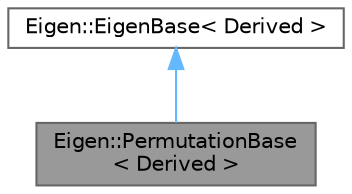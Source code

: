 digraph "Eigen::PermutationBase&lt; Derived &gt;"
{
 // LATEX_PDF_SIZE
  bgcolor="transparent";
  edge [fontname=Helvetica,fontsize=10,labelfontname=Helvetica,labelfontsize=10];
  node [fontname=Helvetica,fontsize=10,shape=box,height=0.2,width=0.4];
  Node1 [id="Node000001",label="Eigen::PermutationBase\l\< Derived \>",height=0.2,width=0.4,color="gray40", fillcolor="grey60", style="filled", fontcolor="black",tooltip="Base class for permutations."];
  Node2 -> Node1 [id="edge2_Node000001_Node000002",dir="back",color="steelblue1",style="solid",tooltip=" "];
  Node2 [id="Node000002",label="Eigen::EigenBase\< Derived \>",height=0.2,width=0.4,color="gray40", fillcolor="white", style="filled",URL="$structEigen_1_1EigenBase.html",tooltip=" "];
}
